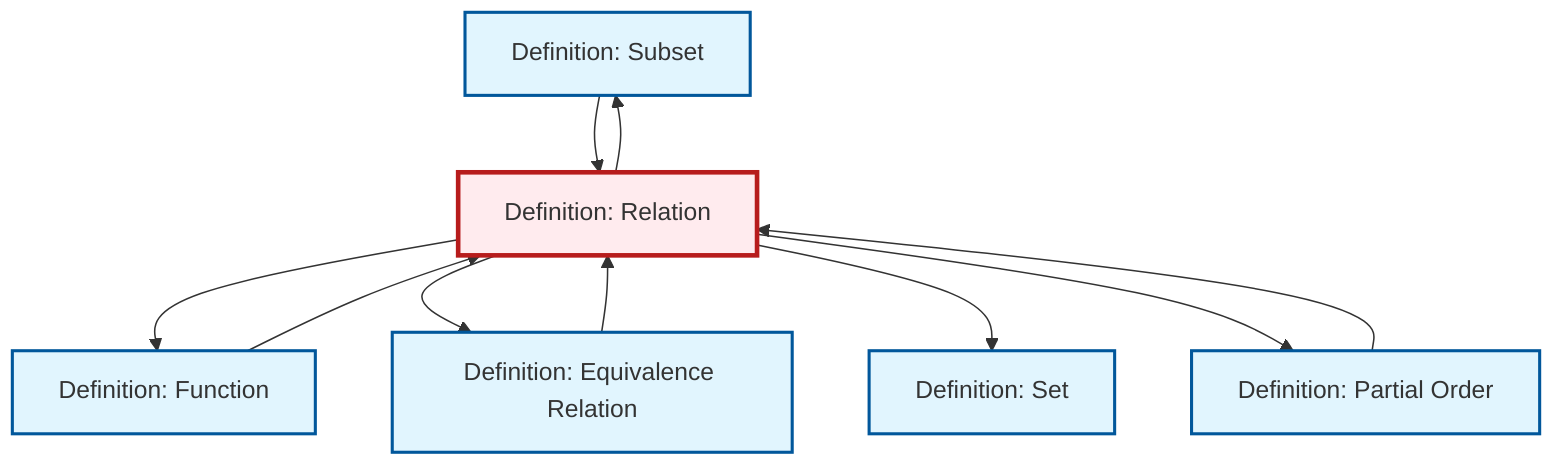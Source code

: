 graph TD
    classDef definition fill:#e1f5fe,stroke:#01579b,stroke-width:2px
    classDef theorem fill:#f3e5f5,stroke:#4a148c,stroke-width:2px
    classDef axiom fill:#fff3e0,stroke:#e65100,stroke-width:2px
    classDef example fill:#e8f5e9,stroke:#1b5e20,stroke-width:2px
    classDef current fill:#ffebee,stroke:#b71c1c,stroke-width:3px
    def-set["Definition: Set"]:::definition
    def-subset["Definition: Subset"]:::definition
    def-equivalence-relation["Definition: Equivalence Relation"]:::definition
    def-relation["Definition: Relation"]:::definition
    def-partial-order["Definition: Partial Order"]:::definition
    def-function["Definition: Function"]:::definition
    def-relation --> def-function
    def-relation --> def-equivalence-relation
    def-function --> def-relation
    def-relation --> def-set
    def-equivalence-relation --> def-relation
    def-subset --> def-relation
    def-relation --> def-subset
    def-partial-order --> def-relation
    def-relation --> def-partial-order
    class def-relation current